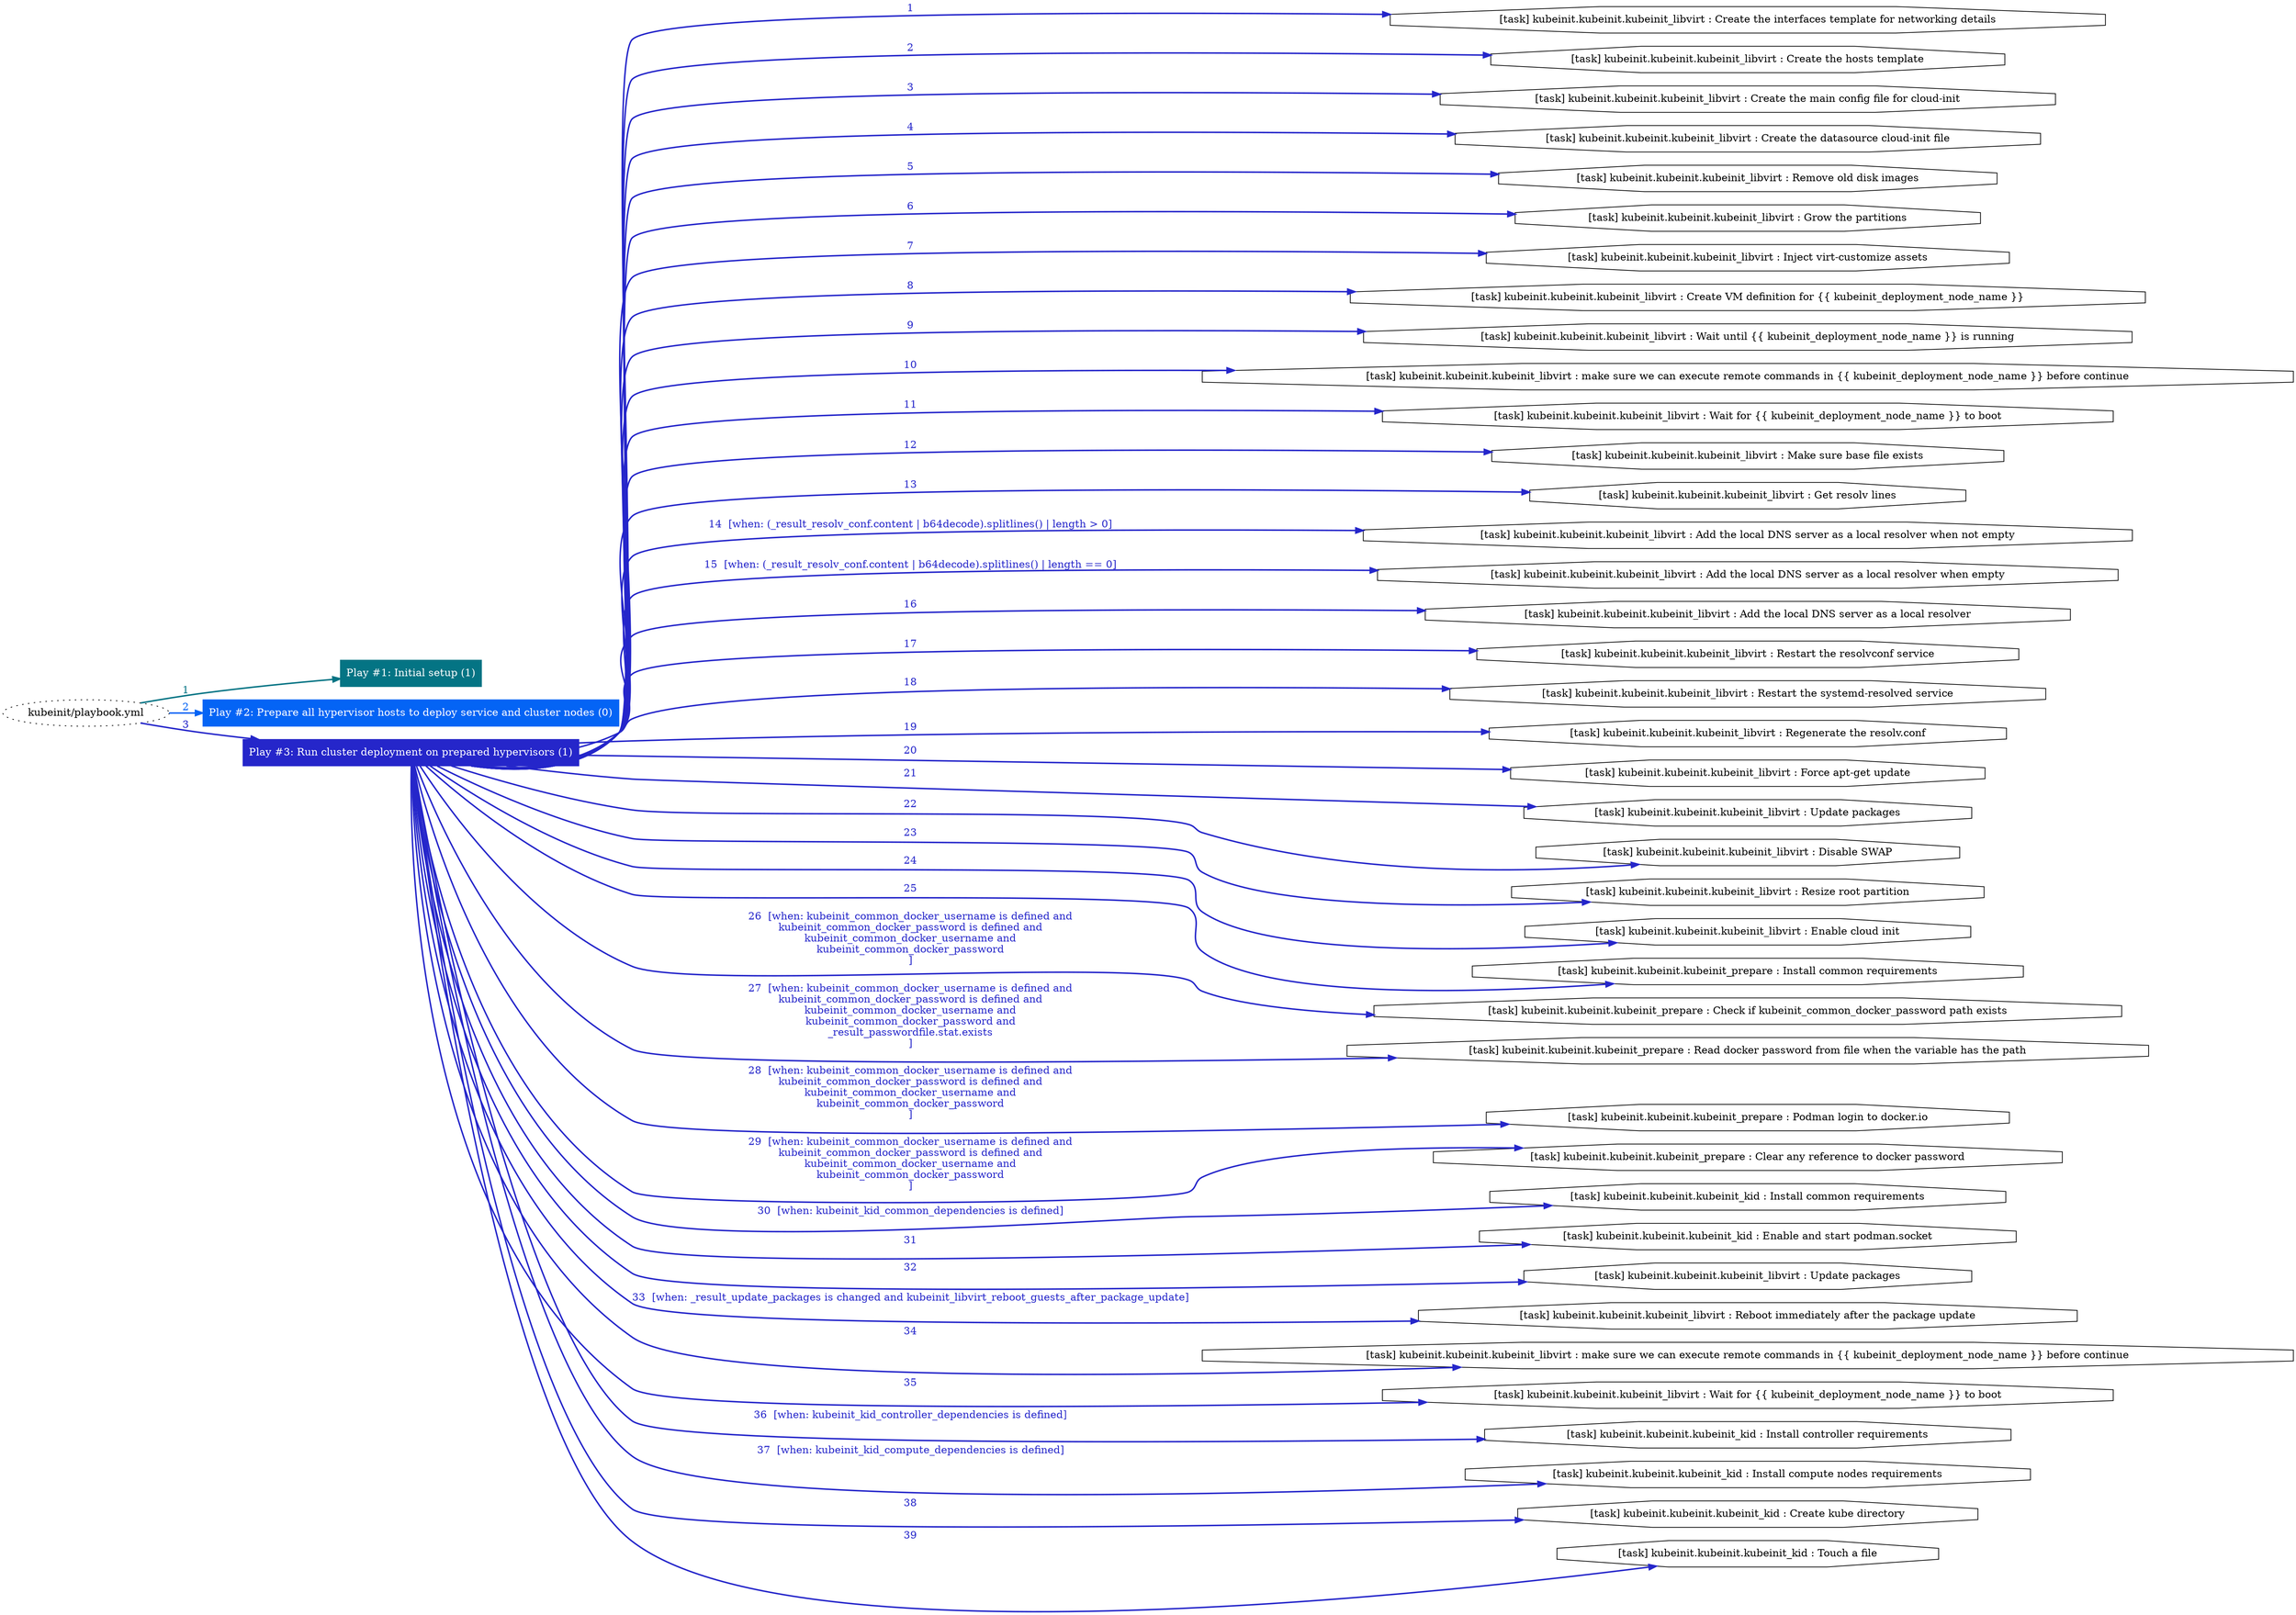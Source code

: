 digraph "kubeinit/playbook.yml "{
	graph [concentrate=true ordering=in rankdir=LR ratio=fill]
	edge [esep=5 sep=10]
	"kubeinit/playbook.yml" [id=root_node style=dotted]
	subgraph "Play #1: Initial setup (1) "{
		"Play #1: Initial setup (1)" [color="#047484" fontcolor="#ffffff" id="play_d3f20433-21ea-47a5-ab5a-f577a49e4fc1" shape=box style=filled tooltip=localhost]
		"kubeinit/playbook.yml" -> "Play #1: Initial setup (1)" [label=1 color="#047484" fontcolor="#047484" id="edge_61b1c990-44f5-420d-a889-79bed343dca4" style=bold]
	}
	subgraph "Play #2: Prepare all hypervisor hosts to deploy service and cluster nodes (0) "{
		"Play #2: Prepare all hypervisor hosts to deploy service and cluster nodes (0)" [color="#0464f5" fontcolor="#ffffff" id="play_c870e4a1-7739-4999-aa15-b57d43b999cf" shape=box style=filled tooltip=""]
		"kubeinit/playbook.yml" -> "Play #2: Prepare all hypervisor hosts to deploy service and cluster nodes (0)" [label=2 color="#0464f5" fontcolor="#0464f5" id="edge_be8b59d4-e315-4dda-a74e-dce29c105540" style=bold]
	}
	subgraph "Play #3: Run cluster deployment on prepared hypervisors (1) "{
		"Play #3: Run cluster deployment on prepared hypervisors (1)" [color="#2526ca" fontcolor="#ffffff" id="play_dfcd423b-381a-4e1c-8bd9-c4fa7b6be332" shape=box style=filled tooltip=localhost]
		"kubeinit/playbook.yml" -> "Play #3: Run cluster deployment on prepared hypervisors (1)" [label=3 color="#2526ca" fontcolor="#2526ca" id="edge_649da5f1-b38b-49e6-a512-4d998de5910b" style=bold]
		"task_c4cf3e46-e913-4e17-91a5-c37ad9459f68" [label="[task] kubeinit.kubeinit.kubeinit_libvirt : Create the interfaces template for networking details" id="task_c4cf3e46-e913-4e17-91a5-c37ad9459f68" shape=octagon tooltip="[task] kubeinit.kubeinit.kubeinit_libvirt : Create the interfaces template for networking details"]
		"Play #3: Run cluster deployment on prepared hypervisors (1)" -> "task_c4cf3e46-e913-4e17-91a5-c37ad9459f68" [label=1 color="#2526ca" fontcolor="#2526ca" id="edge_e4c85753-e75a-4db4-9983-87923678a3af" style=bold]
		"task_6147bed8-8a20-44d5-b2a4-96f1f30d7857" [label="[task] kubeinit.kubeinit.kubeinit_libvirt : Create the hosts template" id="task_6147bed8-8a20-44d5-b2a4-96f1f30d7857" shape=octagon tooltip="[task] kubeinit.kubeinit.kubeinit_libvirt : Create the hosts template"]
		"Play #3: Run cluster deployment on prepared hypervisors (1)" -> "task_6147bed8-8a20-44d5-b2a4-96f1f30d7857" [label=2 color="#2526ca" fontcolor="#2526ca" id="edge_edc97de6-f45c-4f88-9306-5f77976e2ac6" style=bold]
		"task_0e88306d-2cfe-49f1-98b3-a30c52adacab" [label="[task] kubeinit.kubeinit.kubeinit_libvirt : Create the main config file for cloud-init" id="task_0e88306d-2cfe-49f1-98b3-a30c52adacab" shape=octagon tooltip="[task] kubeinit.kubeinit.kubeinit_libvirt : Create the main config file for cloud-init"]
		"Play #3: Run cluster deployment on prepared hypervisors (1)" -> "task_0e88306d-2cfe-49f1-98b3-a30c52adacab" [label=3 color="#2526ca" fontcolor="#2526ca" id="edge_c7e2f9d4-086c-4d82-98e8-9d358b8951ed" style=bold]
		"task_13e5528e-d950-4304-8947-596626bb0234" [label="[task] kubeinit.kubeinit.kubeinit_libvirt : Create the datasource cloud-init file" id="task_13e5528e-d950-4304-8947-596626bb0234" shape=octagon tooltip="[task] kubeinit.kubeinit.kubeinit_libvirt : Create the datasource cloud-init file"]
		"Play #3: Run cluster deployment on prepared hypervisors (1)" -> "task_13e5528e-d950-4304-8947-596626bb0234" [label=4 color="#2526ca" fontcolor="#2526ca" id="edge_f28274b8-3042-4ad0-b246-dbf777deee87" style=bold]
		"task_4ca53437-dcd3-43e5-a48d-c2840948a28c" [label="[task] kubeinit.kubeinit.kubeinit_libvirt : Remove old disk images" id="task_4ca53437-dcd3-43e5-a48d-c2840948a28c" shape=octagon tooltip="[task] kubeinit.kubeinit.kubeinit_libvirt : Remove old disk images"]
		"Play #3: Run cluster deployment on prepared hypervisors (1)" -> "task_4ca53437-dcd3-43e5-a48d-c2840948a28c" [label=5 color="#2526ca" fontcolor="#2526ca" id="edge_3de16c5a-bc87-412a-914f-af990d3fb888" style=bold]
		"task_3f7056be-efdf-43d4-9ebb-5cc8372f1f2d" [label="[task] kubeinit.kubeinit.kubeinit_libvirt : Grow the partitions" id="task_3f7056be-efdf-43d4-9ebb-5cc8372f1f2d" shape=octagon tooltip="[task] kubeinit.kubeinit.kubeinit_libvirt : Grow the partitions"]
		"Play #3: Run cluster deployment on prepared hypervisors (1)" -> "task_3f7056be-efdf-43d4-9ebb-5cc8372f1f2d" [label=6 color="#2526ca" fontcolor="#2526ca" id="edge_e16c3479-e819-4d42-b48f-e9f3bbac629e" style=bold]
		"task_070ba77e-bc0d-46e8-aca6-ea6058721156" [label="[task] kubeinit.kubeinit.kubeinit_libvirt : Inject virt-customize assets" id="task_070ba77e-bc0d-46e8-aca6-ea6058721156" shape=octagon tooltip="[task] kubeinit.kubeinit.kubeinit_libvirt : Inject virt-customize assets"]
		"Play #3: Run cluster deployment on prepared hypervisors (1)" -> "task_070ba77e-bc0d-46e8-aca6-ea6058721156" [label=7 color="#2526ca" fontcolor="#2526ca" id="edge_8891cd22-2584-4ec8-a03f-a6aaad2bf6e4" style=bold]
		"task_d747c7a3-b873-43fe-ba3c-6015dbbbf9f3" [label="[task] kubeinit.kubeinit.kubeinit_libvirt : Create VM definition for {{ kubeinit_deployment_node_name }}" id="task_d747c7a3-b873-43fe-ba3c-6015dbbbf9f3" shape=octagon tooltip="[task] kubeinit.kubeinit.kubeinit_libvirt : Create VM definition for {{ kubeinit_deployment_node_name }}"]
		"Play #3: Run cluster deployment on prepared hypervisors (1)" -> "task_d747c7a3-b873-43fe-ba3c-6015dbbbf9f3" [label=8 color="#2526ca" fontcolor="#2526ca" id="edge_de47708c-528f-465d-ba19-7024b56abcc8" style=bold]
		"task_2c48874c-4333-4aac-93f9-6b0f2d22c9b8" [label="[task] kubeinit.kubeinit.kubeinit_libvirt : Wait until {{ kubeinit_deployment_node_name }} is running" id="task_2c48874c-4333-4aac-93f9-6b0f2d22c9b8" shape=octagon tooltip="[task] kubeinit.kubeinit.kubeinit_libvirt : Wait until {{ kubeinit_deployment_node_name }} is running"]
		"Play #3: Run cluster deployment on prepared hypervisors (1)" -> "task_2c48874c-4333-4aac-93f9-6b0f2d22c9b8" [label=9 color="#2526ca" fontcolor="#2526ca" id="edge_3379daf4-59a9-436f-bb8d-2c306845b46e" style=bold]
		"task_13c8cf2e-f66f-451a-93b7-ede86e533aa1" [label="[task] kubeinit.kubeinit.kubeinit_libvirt : make sure we can execute remote commands in {{ kubeinit_deployment_node_name }} before continue" id="task_13c8cf2e-f66f-451a-93b7-ede86e533aa1" shape=octagon tooltip="[task] kubeinit.kubeinit.kubeinit_libvirt : make sure we can execute remote commands in {{ kubeinit_deployment_node_name }} before continue"]
		"Play #3: Run cluster deployment on prepared hypervisors (1)" -> "task_13c8cf2e-f66f-451a-93b7-ede86e533aa1" [label=10 color="#2526ca" fontcolor="#2526ca" id="edge_b712cc9c-5fc2-4213-ad3b-718fa25601ad" style=bold]
		"task_553dd6e6-5f08-4ae3-ae2c-9345e54b9823" [label="[task] kubeinit.kubeinit.kubeinit_libvirt : Wait for {{ kubeinit_deployment_node_name }} to boot" id="task_553dd6e6-5f08-4ae3-ae2c-9345e54b9823" shape=octagon tooltip="[task] kubeinit.kubeinit.kubeinit_libvirt : Wait for {{ kubeinit_deployment_node_name }} to boot"]
		"Play #3: Run cluster deployment on prepared hypervisors (1)" -> "task_553dd6e6-5f08-4ae3-ae2c-9345e54b9823" [label=11 color="#2526ca" fontcolor="#2526ca" id="edge_f985403c-1fab-48a9-9799-d5c4a578bf82" style=bold]
		"task_56bc0159-150f-4d5a-a478-4fef9a777e98" [label="[task] kubeinit.kubeinit.kubeinit_libvirt : Make sure base file exists" id="task_56bc0159-150f-4d5a-a478-4fef9a777e98" shape=octagon tooltip="[task] kubeinit.kubeinit.kubeinit_libvirt : Make sure base file exists"]
		"Play #3: Run cluster deployment on prepared hypervisors (1)" -> "task_56bc0159-150f-4d5a-a478-4fef9a777e98" [label=12 color="#2526ca" fontcolor="#2526ca" id="edge_eb22cc2c-346c-4546-80dc-860a678299ad" style=bold]
		"task_b9e6e644-504e-449f-97d1-619394197ddf" [label="[task] kubeinit.kubeinit.kubeinit_libvirt : Get resolv lines" id="task_b9e6e644-504e-449f-97d1-619394197ddf" shape=octagon tooltip="[task] kubeinit.kubeinit.kubeinit_libvirt : Get resolv lines"]
		"Play #3: Run cluster deployment on prepared hypervisors (1)" -> "task_b9e6e644-504e-449f-97d1-619394197ddf" [label=13 color="#2526ca" fontcolor="#2526ca" id="edge_64c723e7-6bfd-49fe-b297-aea433107ac9" style=bold]
		"task_8b7d489e-74c7-4c24-87ef-71ea83676e8e" [label="[task] kubeinit.kubeinit.kubeinit_libvirt : Add the local DNS server as a local resolver when not empty" id="task_8b7d489e-74c7-4c24-87ef-71ea83676e8e" shape=octagon tooltip="[task] kubeinit.kubeinit.kubeinit_libvirt : Add the local DNS server as a local resolver when not empty"]
		"Play #3: Run cluster deployment on prepared hypervisors (1)" -> "task_8b7d489e-74c7-4c24-87ef-71ea83676e8e" [label="14  [when: (_result_resolv_conf.content | b64decode).splitlines() | length > 0]" color="#2526ca" fontcolor="#2526ca" id="edge_b3a31782-7f5d-41cb-99ea-1e0d92879f8f" style=bold]
		"task_41bad4e8-987c-4c33-b444-4e5fbdf6385c" [label="[task] kubeinit.kubeinit.kubeinit_libvirt : Add the local DNS server as a local resolver when empty" id="task_41bad4e8-987c-4c33-b444-4e5fbdf6385c" shape=octagon tooltip="[task] kubeinit.kubeinit.kubeinit_libvirt : Add the local DNS server as a local resolver when empty"]
		"Play #3: Run cluster deployment on prepared hypervisors (1)" -> "task_41bad4e8-987c-4c33-b444-4e5fbdf6385c" [label="15  [when: (_result_resolv_conf.content | b64decode).splitlines() | length == 0]" color="#2526ca" fontcolor="#2526ca" id="edge_51918f72-1b30-4987-b38e-108d457db330" style=bold]
		"task_18097f95-455e-4857-a28c-5fbdf451d012" [label="[task] kubeinit.kubeinit.kubeinit_libvirt : Add the local DNS server as a local resolver" id="task_18097f95-455e-4857-a28c-5fbdf451d012" shape=octagon tooltip="[task] kubeinit.kubeinit.kubeinit_libvirt : Add the local DNS server as a local resolver"]
		"Play #3: Run cluster deployment on prepared hypervisors (1)" -> "task_18097f95-455e-4857-a28c-5fbdf451d012" [label=16 color="#2526ca" fontcolor="#2526ca" id="edge_1c4c8b03-6771-4e5e-8f60-fa9df5a418db" style=bold]
		"task_3c1fc4de-2000-4c6a-928e-00297680e95b" [label="[task] kubeinit.kubeinit.kubeinit_libvirt : Restart the resolvconf service" id="task_3c1fc4de-2000-4c6a-928e-00297680e95b" shape=octagon tooltip="[task] kubeinit.kubeinit.kubeinit_libvirt : Restart the resolvconf service"]
		"Play #3: Run cluster deployment on prepared hypervisors (1)" -> "task_3c1fc4de-2000-4c6a-928e-00297680e95b" [label=17 color="#2526ca" fontcolor="#2526ca" id="edge_7d7f5864-f551-4a97-ad18-6821ca857f57" style=bold]
		"task_b408c708-08f0-4de3-a105-8cc1622ddf7a" [label="[task] kubeinit.kubeinit.kubeinit_libvirt : Restart the systemd-resolved service" id="task_b408c708-08f0-4de3-a105-8cc1622ddf7a" shape=octagon tooltip="[task] kubeinit.kubeinit.kubeinit_libvirt : Restart the systemd-resolved service"]
		"Play #3: Run cluster deployment on prepared hypervisors (1)" -> "task_b408c708-08f0-4de3-a105-8cc1622ddf7a" [label=18 color="#2526ca" fontcolor="#2526ca" id="edge_2753c449-bed6-4129-96b8-548bd79959fd" style=bold]
		"task_decd58b5-94cd-43bd-8e5a-221ce5267044" [label="[task] kubeinit.kubeinit.kubeinit_libvirt : Regenerate the resolv.conf" id="task_decd58b5-94cd-43bd-8e5a-221ce5267044" shape=octagon tooltip="[task] kubeinit.kubeinit.kubeinit_libvirt : Regenerate the resolv.conf"]
		"Play #3: Run cluster deployment on prepared hypervisors (1)" -> "task_decd58b5-94cd-43bd-8e5a-221ce5267044" [label=19 color="#2526ca" fontcolor="#2526ca" id="edge_5a06f145-1eee-49b8-b33b-8cb3bfdec4a2" style=bold]
		"task_841cef54-7854-484d-84f2-4f99c2342677" [label="[task] kubeinit.kubeinit.kubeinit_libvirt : Force apt-get update" id="task_841cef54-7854-484d-84f2-4f99c2342677" shape=octagon tooltip="[task] kubeinit.kubeinit.kubeinit_libvirt : Force apt-get update"]
		"Play #3: Run cluster deployment on prepared hypervisors (1)" -> "task_841cef54-7854-484d-84f2-4f99c2342677" [label=20 color="#2526ca" fontcolor="#2526ca" id="edge_b9681b51-8ae3-46bc-8805-63a7b28ca9da" style=bold]
		"task_bc3571bd-2b70-424e-b8a5-865f1522e2ad" [label="[task] kubeinit.kubeinit.kubeinit_libvirt : Update packages" id="task_bc3571bd-2b70-424e-b8a5-865f1522e2ad" shape=octagon tooltip="[task] kubeinit.kubeinit.kubeinit_libvirt : Update packages"]
		"Play #3: Run cluster deployment on prepared hypervisors (1)" -> "task_bc3571bd-2b70-424e-b8a5-865f1522e2ad" [label=21 color="#2526ca" fontcolor="#2526ca" id="edge_eb539b56-f47e-4d8e-a4e0-a261a5f791a4" style=bold]
		"task_ab0401b7-2de6-47bb-ba0d-d4e15e4f5db2" [label="[task] kubeinit.kubeinit.kubeinit_libvirt : Disable SWAP" id="task_ab0401b7-2de6-47bb-ba0d-d4e15e4f5db2" shape=octagon tooltip="[task] kubeinit.kubeinit.kubeinit_libvirt : Disable SWAP"]
		"Play #3: Run cluster deployment on prepared hypervisors (1)" -> "task_ab0401b7-2de6-47bb-ba0d-d4e15e4f5db2" [label=22 color="#2526ca" fontcolor="#2526ca" id="edge_b50568a0-27ce-438d-9e70-d93250c852f5" style=bold]
		"task_666078a1-358c-4fc5-beca-24558acf3462" [label="[task] kubeinit.kubeinit.kubeinit_libvirt : Resize root partition" id="task_666078a1-358c-4fc5-beca-24558acf3462" shape=octagon tooltip="[task] kubeinit.kubeinit.kubeinit_libvirt : Resize root partition"]
		"Play #3: Run cluster deployment on prepared hypervisors (1)" -> "task_666078a1-358c-4fc5-beca-24558acf3462" [label=23 color="#2526ca" fontcolor="#2526ca" id="edge_c8a877e2-5238-482f-bbdc-4e4778009801" style=bold]
		"task_aa48ef88-0100-4ff4-95d7-d778891380a8" [label="[task] kubeinit.kubeinit.kubeinit_libvirt : Enable cloud init" id="task_aa48ef88-0100-4ff4-95d7-d778891380a8" shape=octagon tooltip="[task] kubeinit.kubeinit.kubeinit_libvirt : Enable cloud init"]
		"Play #3: Run cluster deployment on prepared hypervisors (1)" -> "task_aa48ef88-0100-4ff4-95d7-d778891380a8" [label=24 color="#2526ca" fontcolor="#2526ca" id="edge_b497ff82-1985-4cca-9972-d54a70428835" style=bold]
		"task_0c5324e7-aaed-40c7-bd74-eb21786ad77d" [label="[task] kubeinit.kubeinit.kubeinit_prepare : Install common requirements" id="task_0c5324e7-aaed-40c7-bd74-eb21786ad77d" shape=octagon tooltip="[task] kubeinit.kubeinit.kubeinit_prepare : Install common requirements"]
		"Play #3: Run cluster deployment on prepared hypervisors (1)" -> "task_0c5324e7-aaed-40c7-bd74-eb21786ad77d" [label=25 color="#2526ca" fontcolor="#2526ca" id="edge_31aee336-2e88-4e8d-bd07-fb80187760c0" style=bold]
		"task_ddd23fc8-de73-4d75-8267-7ba5d13ad945" [label="[task] kubeinit.kubeinit.kubeinit_prepare : Check if kubeinit_common_docker_password path exists" id="task_ddd23fc8-de73-4d75-8267-7ba5d13ad945" shape=octagon tooltip="[task] kubeinit.kubeinit.kubeinit_prepare : Check if kubeinit_common_docker_password path exists"]
		"Play #3: Run cluster deployment on prepared hypervisors (1)" -> "task_ddd23fc8-de73-4d75-8267-7ba5d13ad945" [label="26  [when: kubeinit_common_docker_username is defined and
kubeinit_common_docker_password is defined and
kubeinit_common_docker_username and
kubeinit_common_docker_password
]" color="#2526ca" fontcolor="#2526ca" id="edge_f280f98a-f671-4957-b39a-bbd41ed74088" style=bold]
		"task_21727d09-5019-4b5e-86ee-a450c768ba79" [label="[task] kubeinit.kubeinit.kubeinit_prepare : Read docker password from file when the variable has the path" id="task_21727d09-5019-4b5e-86ee-a450c768ba79" shape=octagon tooltip="[task] kubeinit.kubeinit.kubeinit_prepare : Read docker password from file when the variable has the path"]
		"Play #3: Run cluster deployment on prepared hypervisors (1)" -> "task_21727d09-5019-4b5e-86ee-a450c768ba79" [label="27  [when: kubeinit_common_docker_username is defined and
kubeinit_common_docker_password is defined and
kubeinit_common_docker_username and
kubeinit_common_docker_password and
_result_passwordfile.stat.exists
]" color="#2526ca" fontcolor="#2526ca" id="edge_59a36098-1986-469e-840e-d4d952148121" style=bold]
		"task_1e42ab40-0c5c-4de6-9bc1-dabeb527f90a" [label="[task] kubeinit.kubeinit.kubeinit_prepare : Podman login to docker.io" id="task_1e42ab40-0c5c-4de6-9bc1-dabeb527f90a" shape=octagon tooltip="[task] kubeinit.kubeinit.kubeinit_prepare : Podman login to docker.io"]
		"Play #3: Run cluster deployment on prepared hypervisors (1)" -> "task_1e42ab40-0c5c-4de6-9bc1-dabeb527f90a" [label="28  [when: kubeinit_common_docker_username is defined and
kubeinit_common_docker_password is defined and
kubeinit_common_docker_username and
kubeinit_common_docker_password
]" color="#2526ca" fontcolor="#2526ca" id="edge_97b8a838-b5d3-4c5c-96cb-aa3a84a2c8ba" style=bold]
		"task_dc88c1eb-ac95-4f03-8aaf-b46918704fe9" [label="[task] kubeinit.kubeinit.kubeinit_prepare : Clear any reference to docker password" id="task_dc88c1eb-ac95-4f03-8aaf-b46918704fe9" shape=octagon tooltip="[task] kubeinit.kubeinit.kubeinit_prepare : Clear any reference to docker password"]
		"Play #3: Run cluster deployment on prepared hypervisors (1)" -> "task_dc88c1eb-ac95-4f03-8aaf-b46918704fe9" [label="29  [when: kubeinit_common_docker_username is defined and
kubeinit_common_docker_password is defined and
kubeinit_common_docker_username and
kubeinit_common_docker_password
]" color="#2526ca" fontcolor="#2526ca" id="edge_f3305746-fd23-4590-9119-9cab8d22fe7d" style=bold]
		"task_4f640050-9491-49ff-ab3b-0234a39d5bc7" [label="[task] kubeinit.kubeinit.kubeinit_kid : Install common requirements" id="task_4f640050-9491-49ff-ab3b-0234a39d5bc7" shape=octagon tooltip="[task] kubeinit.kubeinit.kubeinit_kid : Install common requirements"]
		"Play #3: Run cluster deployment on prepared hypervisors (1)" -> "task_4f640050-9491-49ff-ab3b-0234a39d5bc7" [label="30  [when: kubeinit_kid_common_dependencies is defined]" color="#2526ca" fontcolor="#2526ca" id="edge_4b7b6578-84eb-4778-b6ed-07d71d0c33e2" style=bold]
		"task_7cffa256-099a-432f-98fb-ad8750b83db3" [label="[task] kubeinit.kubeinit.kubeinit_kid : Enable and start podman.socket" id="task_7cffa256-099a-432f-98fb-ad8750b83db3" shape=octagon tooltip="[task] kubeinit.kubeinit.kubeinit_kid : Enable and start podman.socket"]
		"Play #3: Run cluster deployment on prepared hypervisors (1)" -> "task_7cffa256-099a-432f-98fb-ad8750b83db3" [label=31 color="#2526ca" fontcolor="#2526ca" id="edge_8d3d76b3-c12b-42ef-86b0-cc3afc99a39c" style=bold]
		"task_be600fc9-112a-4afd-93dc-bfe746923887" [label="[task] kubeinit.kubeinit.kubeinit_libvirt : Update packages" id="task_be600fc9-112a-4afd-93dc-bfe746923887" shape=octagon tooltip="[task] kubeinit.kubeinit.kubeinit_libvirt : Update packages"]
		"Play #3: Run cluster deployment on prepared hypervisors (1)" -> "task_be600fc9-112a-4afd-93dc-bfe746923887" [label=32 color="#2526ca" fontcolor="#2526ca" id="edge_1f30c876-4d9c-47f8-926a-dd58c5fcd417" style=bold]
		"task_e840251a-179e-42be-b055-f6737ef17cc1" [label="[task] kubeinit.kubeinit.kubeinit_libvirt : Reboot immediately after the package update" id="task_e840251a-179e-42be-b055-f6737ef17cc1" shape=octagon tooltip="[task] kubeinit.kubeinit.kubeinit_libvirt : Reboot immediately after the package update"]
		"Play #3: Run cluster deployment on prepared hypervisors (1)" -> "task_e840251a-179e-42be-b055-f6737ef17cc1" [label="33  [when: _result_update_packages is changed and kubeinit_libvirt_reboot_guests_after_package_update]" color="#2526ca" fontcolor="#2526ca" id="edge_07e75dd9-a549-45d4-b8be-586a30a00cbc" style=bold]
		"task_05f9e7d8-dc67-45c7-baea-2a01939bc231" [label="[task] kubeinit.kubeinit.kubeinit_libvirt : make sure we can execute remote commands in {{ kubeinit_deployment_node_name }} before continue" id="task_05f9e7d8-dc67-45c7-baea-2a01939bc231" shape=octagon tooltip="[task] kubeinit.kubeinit.kubeinit_libvirt : make sure we can execute remote commands in {{ kubeinit_deployment_node_name }} before continue"]
		"Play #3: Run cluster deployment on prepared hypervisors (1)" -> "task_05f9e7d8-dc67-45c7-baea-2a01939bc231" [label=34 color="#2526ca" fontcolor="#2526ca" id="edge_002c4228-c72b-456e-9078-1d7101507953" style=bold]
		"task_4977ddb5-036a-4ba6-84e9-0ee92ae638dc" [label="[task] kubeinit.kubeinit.kubeinit_libvirt : Wait for {{ kubeinit_deployment_node_name }} to boot" id="task_4977ddb5-036a-4ba6-84e9-0ee92ae638dc" shape=octagon tooltip="[task] kubeinit.kubeinit.kubeinit_libvirt : Wait for {{ kubeinit_deployment_node_name }} to boot"]
		"Play #3: Run cluster deployment on prepared hypervisors (1)" -> "task_4977ddb5-036a-4ba6-84e9-0ee92ae638dc" [label=35 color="#2526ca" fontcolor="#2526ca" id="edge_a5ee210a-c100-439f-ac1c-55001892547a" style=bold]
		"task_ca0b5b16-199d-4ab7-95cd-f86307897b95" [label="[task] kubeinit.kubeinit.kubeinit_kid : Install controller requirements" id="task_ca0b5b16-199d-4ab7-95cd-f86307897b95" shape=octagon tooltip="[task] kubeinit.kubeinit.kubeinit_kid : Install controller requirements"]
		"Play #3: Run cluster deployment on prepared hypervisors (1)" -> "task_ca0b5b16-199d-4ab7-95cd-f86307897b95" [label="36  [when: kubeinit_kid_controller_dependencies is defined]" color="#2526ca" fontcolor="#2526ca" id="edge_75f431c3-c259-46ed-a633-e77bae5fa5a0" style=bold]
		"task_24914b4d-aca3-41ed-ac64-4b966b017dd6" [label="[task] kubeinit.kubeinit.kubeinit_kid : Install compute nodes requirements" id="task_24914b4d-aca3-41ed-ac64-4b966b017dd6" shape=octagon tooltip="[task] kubeinit.kubeinit.kubeinit_kid : Install compute nodes requirements"]
		"Play #3: Run cluster deployment on prepared hypervisors (1)" -> "task_24914b4d-aca3-41ed-ac64-4b966b017dd6" [label="37  [when: kubeinit_kid_compute_dependencies is defined]" color="#2526ca" fontcolor="#2526ca" id="edge_da9e081d-25c3-4867-8a64-43f2ddee9e5b" style=bold]
		"task_3de40729-ef77-4e50-b01d-7229e9cc7741" [label="[task] kubeinit.kubeinit.kubeinit_kid : Create kube directory" id="task_3de40729-ef77-4e50-b01d-7229e9cc7741" shape=octagon tooltip="[task] kubeinit.kubeinit.kubeinit_kid : Create kube directory"]
		"Play #3: Run cluster deployment on prepared hypervisors (1)" -> "task_3de40729-ef77-4e50-b01d-7229e9cc7741" [label=38 color="#2526ca" fontcolor="#2526ca" id="edge_a51211ac-5ca1-4b76-a69a-a4c265fd483c" style=bold]
		"task_d7345215-f675-4dbc-a30c-af3d93d5bb41" [label="[task] kubeinit.kubeinit.kubeinit_kid : Touch a file" id="task_d7345215-f675-4dbc-a30c-af3d93d5bb41" shape=octagon tooltip="[task] kubeinit.kubeinit.kubeinit_kid : Touch a file"]
		"Play #3: Run cluster deployment on prepared hypervisors (1)" -> "task_d7345215-f675-4dbc-a30c-af3d93d5bb41" [label=39 color="#2526ca" fontcolor="#2526ca" id="edge_b7c0a4f6-b153-46af-b026-6b26b00073f4" style=bold]
	}
}
